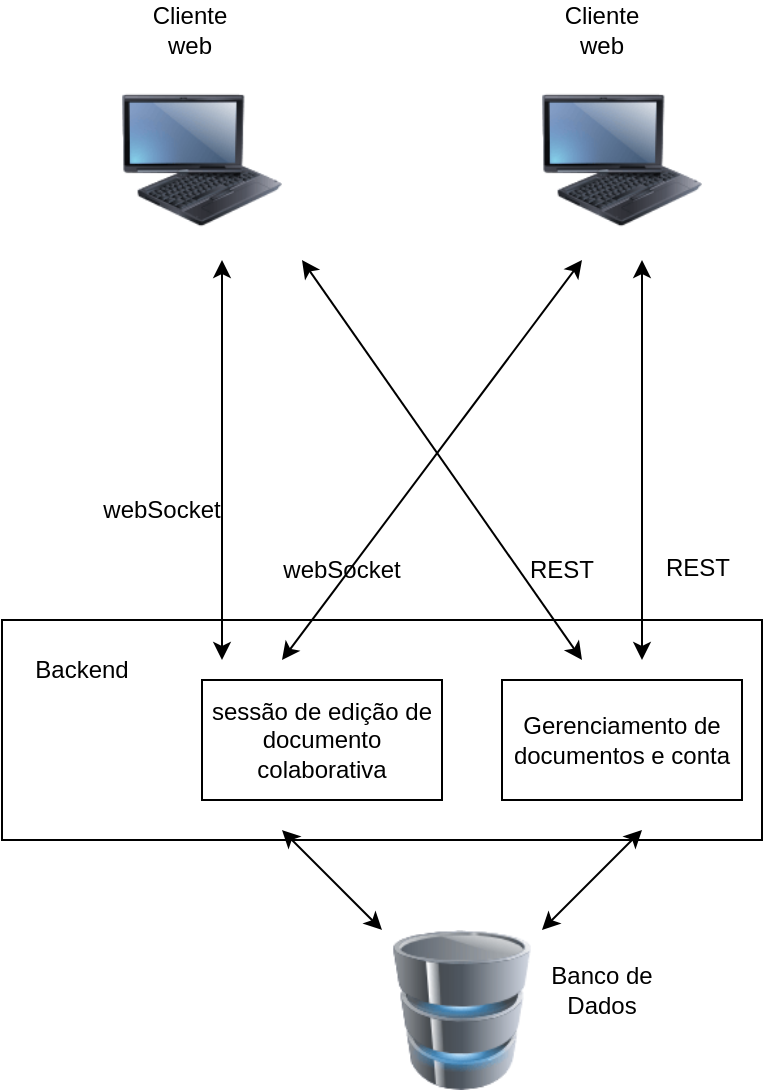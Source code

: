 <mxfile version="22.1.0" type="device">
  <diagram name="Página-1" id="S-PQVSaoZ4ZLTjlp8Mns">
    <mxGraphModel dx="1114" dy="586" grid="1" gridSize="10" guides="1" tooltips="1" connect="1" arrows="1" fold="1" page="1" pageScale="1" pageWidth="827" pageHeight="1169" math="0" shadow="0">
      <root>
        <mxCell id="0" />
        <mxCell id="1" parent="0" />
        <mxCell id="0XRelH-bKSYTIwhhzhDV-25" value="" style="rounded=0;whiteSpace=wrap;html=1;" vertex="1" parent="1">
          <mxGeometry x="290" y="350" width="380" height="110" as="geometry" />
        </mxCell>
        <mxCell id="0XRelH-bKSYTIwhhzhDV-2" value="" style="image;html=1;image=img/lib/clip_art/computers/Database_128x128.png" vertex="1" parent="1">
          <mxGeometry x="480" y="505" width="80" height="80" as="geometry" />
        </mxCell>
        <mxCell id="0XRelH-bKSYTIwhhzhDV-3" value="" style="image;html=1;image=img/lib/clip_art/computers/Fujitsu_Tablet_128x128.png" vertex="1" parent="1">
          <mxGeometry x="560" y="80" width="80" height="80" as="geometry" />
        </mxCell>
        <mxCell id="0XRelH-bKSYTIwhhzhDV-4" value="" style="image;html=1;image=img/lib/clip_art/computers/Fujitsu_Tablet_128x128.png" vertex="1" parent="1">
          <mxGeometry x="350" y="80" width="80" height="80" as="geometry" />
        </mxCell>
        <mxCell id="0XRelH-bKSYTIwhhzhDV-6" value="" style="endArrow=classic;startArrow=classic;html=1;rounded=0;" edge="1" parent="1">
          <mxGeometry width="50" height="50" relative="1" as="geometry">
            <mxPoint x="610" y="370" as="sourcePoint" />
            <mxPoint x="610" y="170" as="targetPoint" />
          </mxGeometry>
        </mxCell>
        <mxCell id="0XRelH-bKSYTIwhhzhDV-7" value="" style="endArrow=classic;startArrow=classic;html=1;rounded=0;" edge="1" parent="1">
          <mxGeometry width="50" height="50" relative="1" as="geometry">
            <mxPoint x="580" y="370" as="sourcePoint" />
            <mxPoint x="440" y="170" as="targetPoint" />
          </mxGeometry>
        </mxCell>
        <mxCell id="0XRelH-bKSYTIwhhzhDV-10" value="&lt;div&gt;Gerenciamento de&lt;/div&gt;&lt;div&gt;documentos e conta&lt;/div&gt;" style="rounded=0;whiteSpace=wrap;html=1;" vertex="1" parent="1">
          <mxGeometry x="540" y="380" width="120" height="60" as="geometry" />
        </mxCell>
        <mxCell id="0XRelH-bKSYTIwhhzhDV-11" value="sessão de edição de documento colaborativa" style="rounded=0;whiteSpace=wrap;html=1;" vertex="1" parent="1">
          <mxGeometry x="390" y="380" width="120" height="60" as="geometry" />
        </mxCell>
        <mxCell id="0XRelH-bKSYTIwhhzhDV-12" value="REST" style="text;html=1;strokeColor=none;fillColor=none;align=center;verticalAlign=middle;whiteSpace=wrap;rounded=0;" vertex="1" parent="1">
          <mxGeometry x="540" y="310" width="60" height="30" as="geometry" />
        </mxCell>
        <mxCell id="0XRelH-bKSYTIwhhzhDV-13" value="REST" style="text;whiteSpace=wrap;html=1;" vertex="1" parent="1">
          <mxGeometry x="620" y="310" width="60" height="40" as="geometry" />
        </mxCell>
        <mxCell id="0XRelH-bKSYTIwhhzhDV-15" value="Cliente web" style="text;html=1;strokeColor=none;fillColor=none;align=center;verticalAlign=middle;whiteSpace=wrap;rounded=0;" vertex="1" parent="1">
          <mxGeometry x="354" y="40" width="60" height="30" as="geometry" />
        </mxCell>
        <mxCell id="0XRelH-bKSYTIwhhzhDV-16" value="Cliente web" style="text;html=1;strokeColor=none;fillColor=none;align=center;verticalAlign=middle;whiteSpace=wrap;rounded=0;" vertex="1" parent="1">
          <mxGeometry x="560" y="40" width="60" height="30" as="geometry" />
        </mxCell>
        <mxCell id="0XRelH-bKSYTIwhhzhDV-17" value="" style="endArrow=classic;startArrow=classic;html=1;rounded=0;" edge="1" parent="1">
          <mxGeometry width="50" height="50" relative="1" as="geometry">
            <mxPoint x="400" y="370" as="sourcePoint" />
            <mxPoint x="400" y="170" as="targetPoint" />
          </mxGeometry>
        </mxCell>
        <mxCell id="0XRelH-bKSYTIwhhzhDV-18" value="" style="endArrow=classic;startArrow=classic;html=1;rounded=0;" edge="1" parent="1">
          <mxGeometry width="50" height="50" relative="1" as="geometry">
            <mxPoint x="430" y="370" as="sourcePoint" />
            <mxPoint x="580" y="170" as="targetPoint" />
          </mxGeometry>
        </mxCell>
        <mxCell id="0XRelH-bKSYTIwhhzhDV-19" value="webSocket" style="text;html=1;strokeColor=none;fillColor=none;align=center;verticalAlign=middle;whiteSpace=wrap;rounded=0;" vertex="1" parent="1">
          <mxGeometry x="340" y="280" width="60" height="30" as="geometry" />
        </mxCell>
        <mxCell id="0XRelH-bKSYTIwhhzhDV-20" value="webSocket" style="text;html=1;strokeColor=none;fillColor=none;align=center;verticalAlign=middle;whiteSpace=wrap;rounded=0;" vertex="1" parent="1">
          <mxGeometry x="430" y="310" width="60" height="30" as="geometry" />
        </mxCell>
        <mxCell id="0XRelH-bKSYTIwhhzhDV-22" value="" style="endArrow=classic;startArrow=classic;html=1;rounded=0;" edge="1" parent="1">
          <mxGeometry width="50" height="50" relative="1" as="geometry">
            <mxPoint x="560" y="505" as="sourcePoint" />
            <mxPoint x="610" y="455" as="targetPoint" />
          </mxGeometry>
        </mxCell>
        <mxCell id="0XRelH-bKSYTIwhhzhDV-23" value="" style="endArrow=classic;startArrow=classic;html=1;rounded=0;" edge="1" parent="1">
          <mxGeometry width="50" height="50" relative="1" as="geometry">
            <mxPoint x="430" y="455" as="sourcePoint" />
            <mxPoint x="480" y="505" as="targetPoint" />
          </mxGeometry>
        </mxCell>
        <mxCell id="0XRelH-bKSYTIwhhzhDV-24" value="Banco de Dados" style="text;html=1;strokeColor=none;fillColor=none;align=center;verticalAlign=middle;whiteSpace=wrap;rounded=0;" vertex="1" parent="1">
          <mxGeometry x="560" y="520" width="60" height="30" as="geometry" />
        </mxCell>
        <mxCell id="0XRelH-bKSYTIwhhzhDV-26" value="Backend" style="text;html=1;strokeColor=none;fillColor=none;align=center;verticalAlign=middle;whiteSpace=wrap;rounded=0;" vertex="1" parent="1">
          <mxGeometry x="300" y="360" width="60" height="30" as="geometry" />
        </mxCell>
      </root>
    </mxGraphModel>
  </diagram>
</mxfile>
